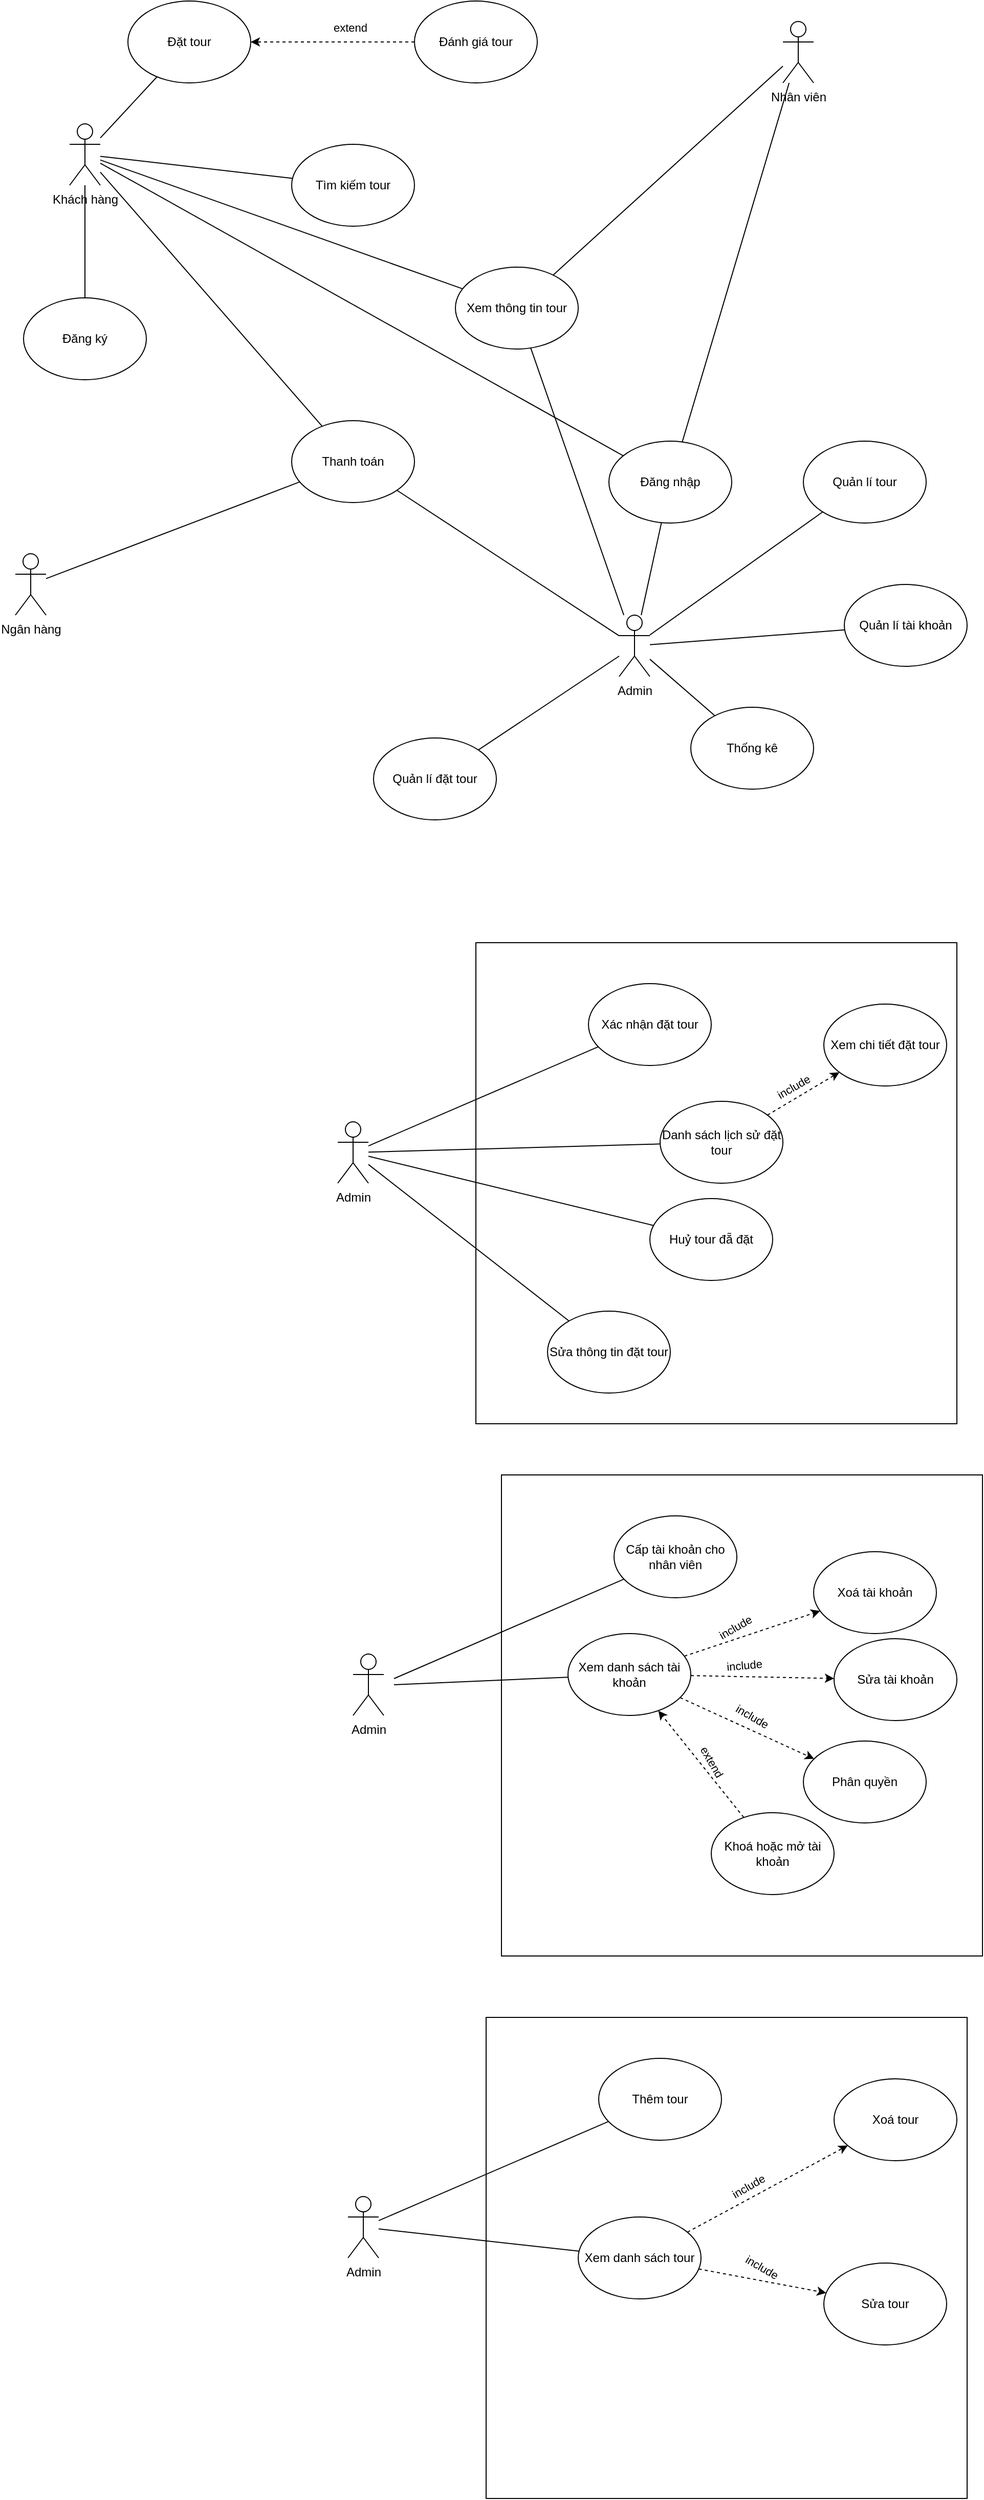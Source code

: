 <mxfile version="25.0.3">
  <diagram name="Trang-1" id="gnIFKvOJuoWw1lOpL-ZZ">
    <mxGraphModel grid="1" page="1" gridSize="10" guides="1" tooltips="1" connect="1" arrows="1" fold="1" pageScale="1" pageWidth="2339" pageHeight="3300" math="0" shadow="0">
      <root>
        <mxCell id="0" />
        <mxCell id="1" parent="0" />
        <mxCell id="7AMX3jtm55g2jYNaYmeq-1" value="Khách hàng" style="shape=umlActor;verticalLabelPosition=bottom;verticalAlign=top;html=1;outlineConnect=0;" vertex="1" parent="1">
          <mxGeometry x="203" y="170" width="30" height="60" as="geometry" />
        </mxCell>
        <mxCell id="7AMX3jtm55g2jYNaYmeq-2" value="Quản lí tài khoản" style="ellipse;whiteSpace=wrap;html=1;" vertex="1" parent="1">
          <mxGeometry x="960" y="620" width="120" height="80" as="geometry" />
        </mxCell>
        <mxCell id="7AMX3jtm55g2jYNaYmeq-4" value="Admin" style="shape=umlActor;verticalLabelPosition=bottom;verticalAlign=top;html=1;outlineConnect=0;" vertex="1" parent="1">
          <mxGeometry x="740" y="650" width="30" height="60" as="geometry" />
        </mxCell>
        <mxCell id="7AMX3jtm55g2jYNaYmeq-5" value="Nhân viên" style="shape=umlActor;verticalLabelPosition=bottom;verticalAlign=top;html=1;outlineConnect=0;" vertex="1" parent="1">
          <mxGeometry x="900" y="70" width="30" height="60" as="geometry" />
        </mxCell>
        <mxCell id="7AMX3jtm55g2jYNaYmeq-6" value="Ngân hàng" style="shape=umlActor;verticalLabelPosition=bottom;verticalAlign=top;html=1;outlineConnect=0;" vertex="1" parent="1">
          <mxGeometry x="150" y="590" width="30" height="60" as="geometry" />
        </mxCell>
        <mxCell id="7AMX3jtm55g2jYNaYmeq-10" value="Xem thông tin tour" style="ellipse;whiteSpace=wrap;html=1;" vertex="1" parent="1">
          <mxGeometry x="580" y="310" width="120" height="80" as="geometry" />
        </mxCell>
        <mxCell id="7AMX3jtm55g2jYNaYmeq-11" value="Đặt tour" style="ellipse;whiteSpace=wrap;html=1;" vertex="1" parent="1">
          <mxGeometry x="260" y="50" width="120" height="80" as="geometry" />
        </mxCell>
        <mxCell id="7AMX3jtm55g2jYNaYmeq-12" value="Quản lí tour" style="ellipse;whiteSpace=wrap;html=1;" vertex="1" parent="1">
          <mxGeometry x="920" y="480" width="120" height="80" as="geometry" />
        </mxCell>
        <mxCell id="7AMX3jtm55g2jYNaYmeq-13" value="Thống kê" style="ellipse;whiteSpace=wrap;html=1;" vertex="1" parent="1">
          <mxGeometry x="810" y="740" width="120" height="80" as="geometry" />
        </mxCell>
        <mxCell id="7AMX3jtm55g2jYNaYmeq-14" value="Thanh toán" style="ellipse;whiteSpace=wrap;html=1;" vertex="1" parent="1">
          <mxGeometry x="420" y="460" width="120" height="80" as="geometry" />
        </mxCell>
        <mxCell id="7AMX3jtm55g2jYNaYmeq-15" value="Quản lí đặt tour" style="ellipse;whiteSpace=wrap;html=1;" vertex="1" parent="1">
          <mxGeometry x="500" y="770" width="120" height="80" as="geometry" />
        </mxCell>
        <mxCell id="7AMX3jtm55g2jYNaYmeq-16" value="Đăng nhập" style="ellipse;whiteSpace=wrap;html=1;" vertex="1" parent="1">
          <mxGeometry x="730" y="480" width="120" height="80" as="geometry" />
        </mxCell>
        <mxCell id="7AMX3jtm55g2jYNaYmeq-18" value="Đánh giá tour" style="ellipse;whiteSpace=wrap;html=1;" vertex="1" parent="1">
          <mxGeometry x="540" y="50" width="120" height="80" as="geometry" />
        </mxCell>
        <mxCell id="7AMX3jtm55g2jYNaYmeq-19" value="Tìm kiếm tour&lt;span style=&quot;color: rgba(0, 0, 0, 0); font-family: monospace; font-size: 0px; text-align: start; text-wrap-mode: nowrap;&quot;&gt;%3CmxGraphModel%3E%3Croot%3E%3CmxCell%20id%3D%220%22%2F%3E%3CmxCell%20id%3D%221%22%20parent%3D%220%22%2F%3E%3CmxCell%20id%3D%222%22%20value%3D%22%C4%90%E1%BA%B7t%20tour%22%20style%3D%22ellipse%3BwhiteSpace%3Dwrap%3Bhtml%3D1%3B%22%20vertex%3D%221%22%20parent%3D%221%22%3E%3CmxGeometry%20x%3D%22630%22%20y%3D%22270%22%20width%3D%22120%22%20height%3D%2280%22%20as%3D%22geometry%22%2F%3E%3C%2FmxCell%3E%3C%2Froot%3E%3C%2FmxGraphModel%3E&lt;/span&gt;" style="ellipse;whiteSpace=wrap;html=1;" vertex="1" parent="1">
          <mxGeometry x="420" y="190" width="120" height="80" as="geometry" />
        </mxCell>
        <mxCell id="7AMX3jtm55g2jYNaYmeq-22" value="Đăng ký" style="ellipse;whiteSpace=wrap;html=1;" vertex="1" parent="1">
          <mxGeometry x="158" y="340" width="120" height="80" as="geometry" />
        </mxCell>
        <mxCell id="7AMX3jtm55g2jYNaYmeq-50" value="" style="endArrow=none;html=1;rounded=0;" edge="1" parent="1" source="7AMX3jtm55g2jYNaYmeq-6" target="7AMX3jtm55g2jYNaYmeq-14">
          <mxGeometry width="50" height="50" relative="1" as="geometry">
            <mxPoint x="540" y="490" as="sourcePoint" />
            <mxPoint x="590" y="440" as="targetPoint" />
          </mxGeometry>
        </mxCell>
        <mxCell id="7AMX3jtm55g2jYNaYmeq-51" value="" style="endArrow=none;html=1;rounded=0;" edge="1" parent="1" source="7AMX3jtm55g2jYNaYmeq-14" target="7AMX3jtm55g2jYNaYmeq-1">
          <mxGeometry width="50" height="50" relative="1" as="geometry">
            <mxPoint x="180" y="490" as="sourcePoint" />
            <mxPoint x="230" y="440" as="targetPoint" />
          </mxGeometry>
        </mxCell>
        <mxCell id="7AMX3jtm55g2jYNaYmeq-52" value="" style="endArrow=none;html=1;rounded=0;" edge="1" parent="1" source="7AMX3jtm55g2jYNaYmeq-22" target="7AMX3jtm55g2jYNaYmeq-1">
          <mxGeometry width="50" height="50" relative="1" as="geometry">
            <mxPoint x="540" y="490" as="sourcePoint" />
            <mxPoint x="590" y="440" as="targetPoint" />
          </mxGeometry>
        </mxCell>
        <mxCell id="7AMX3jtm55g2jYNaYmeq-53" value="" style="endArrow=none;html=1;rounded=0;" edge="1" parent="1" source="7AMX3jtm55g2jYNaYmeq-1" target="7AMX3jtm55g2jYNaYmeq-11">
          <mxGeometry width="50" height="50" relative="1" as="geometry">
            <mxPoint x="540" y="200" as="sourcePoint" />
            <mxPoint x="590" y="150" as="targetPoint" />
          </mxGeometry>
        </mxCell>
        <mxCell id="7AMX3jtm55g2jYNaYmeq-55" value="" style="endArrow=none;html=1;rounded=0;" edge="1" parent="1" source="7AMX3jtm55g2jYNaYmeq-1" target="7AMX3jtm55g2jYNaYmeq-19">
          <mxGeometry width="50" height="50" relative="1" as="geometry">
            <mxPoint x="540" y="490" as="sourcePoint" />
            <mxPoint x="590" y="440" as="targetPoint" />
          </mxGeometry>
        </mxCell>
        <mxCell id="7AMX3jtm55g2jYNaYmeq-56" value="" style="endArrow=none;html=1;rounded=0;" edge="1" parent="1" source="7AMX3jtm55g2jYNaYmeq-1" target="7AMX3jtm55g2jYNaYmeq-10">
          <mxGeometry width="50" height="50" relative="1" as="geometry">
            <mxPoint x="540" y="490" as="sourcePoint" />
            <mxPoint x="590" y="440" as="targetPoint" />
          </mxGeometry>
        </mxCell>
        <mxCell id="7AMX3jtm55g2jYNaYmeq-58" value="" style="endArrow=none;html=1;rounded=0;" edge="1" parent="1" source="7AMX3jtm55g2jYNaYmeq-5" target="7AMX3jtm55g2jYNaYmeq-10">
          <mxGeometry width="50" height="50" relative="1" as="geometry">
            <mxPoint x="540" y="490" as="sourcePoint" />
            <mxPoint x="590" y="440" as="targetPoint" />
          </mxGeometry>
        </mxCell>
        <mxCell id="7AMX3jtm55g2jYNaYmeq-59" value="" style="endArrow=none;html=1;rounded=0;" edge="1" parent="1" source="7AMX3jtm55g2jYNaYmeq-1" target="7AMX3jtm55g2jYNaYmeq-16">
          <mxGeometry width="50" height="50" relative="1" as="geometry">
            <mxPoint x="540" y="490" as="sourcePoint" />
            <mxPoint x="590" y="440" as="targetPoint" />
          </mxGeometry>
        </mxCell>
        <mxCell id="7AMX3jtm55g2jYNaYmeq-60" value="" style="endArrow=none;html=1;rounded=0;" edge="1" parent="1" source="7AMX3jtm55g2jYNaYmeq-16" target="7AMX3jtm55g2jYNaYmeq-5">
          <mxGeometry width="50" height="50" relative="1" as="geometry">
            <mxPoint x="540" y="490" as="sourcePoint" />
            <mxPoint x="590" y="440" as="targetPoint" />
          </mxGeometry>
        </mxCell>
        <mxCell id="7AMX3jtm55g2jYNaYmeq-62" value="" style="endArrow=none;html=1;rounded=0;" edge="1" parent="1" source="7AMX3jtm55g2jYNaYmeq-4" target="7AMX3jtm55g2jYNaYmeq-10">
          <mxGeometry width="50" height="50" relative="1" as="geometry">
            <mxPoint x="540" y="490" as="sourcePoint" />
            <mxPoint x="590" y="440" as="targetPoint" />
          </mxGeometry>
        </mxCell>
        <mxCell id="7AMX3jtm55g2jYNaYmeq-63" value="" style="endArrow=none;html=1;rounded=0;" edge="1" parent="1" source="7AMX3jtm55g2jYNaYmeq-4" target="7AMX3jtm55g2jYNaYmeq-16">
          <mxGeometry width="50" height="50" relative="1" as="geometry">
            <mxPoint x="540" y="490" as="sourcePoint" />
            <mxPoint x="590" y="440" as="targetPoint" />
          </mxGeometry>
        </mxCell>
        <mxCell id="7AMX3jtm55g2jYNaYmeq-64" value="" style="endArrow=none;html=1;rounded=0;" edge="1" parent="1" source="7AMX3jtm55g2jYNaYmeq-14" target="7AMX3jtm55g2jYNaYmeq-4">
          <mxGeometry width="50" height="50" relative="1" as="geometry">
            <mxPoint x="540" y="490" as="sourcePoint" />
            <mxPoint x="710" y="580" as="targetPoint" />
          </mxGeometry>
        </mxCell>
        <mxCell id="7AMX3jtm55g2jYNaYmeq-66" value="" style="endArrow=none;html=1;rounded=0;" edge="1" parent="1" source="7AMX3jtm55g2jYNaYmeq-12" target="7AMX3jtm55g2jYNaYmeq-4">
          <mxGeometry width="50" height="50" relative="1" as="geometry">
            <mxPoint x="540" y="490" as="sourcePoint" />
            <mxPoint x="590" y="440" as="targetPoint" />
          </mxGeometry>
        </mxCell>
        <mxCell id="7AMX3jtm55g2jYNaYmeq-68" value="" style="endArrow=none;html=1;rounded=0;" edge="1" parent="1" source="7AMX3jtm55g2jYNaYmeq-4" target="7AMX3jtm55g2jYNaYmeq-13">
          <mxGeometry width="50" height="50" relative="1" as="geometry">
            <mxPoint x="540" y="490" as="sourcePoint" />
            <mxPoint x="590" y="440" as="targetPoint" />
          </mxGeometry>
        </mxCell>
        <mxCell id="7AMX3jtm55g2jYNaYmeq-70" value="" style="endArrow=none;html=1;rounded=0;" edge="1" parent="1" source="7AMX3jtm55g2jYNaYmeq-2" target="7AMX3jtm55g2jYNaYmeq-4">
          <mxGeometry width="50" height="50" relative="1" as="geometry">
            <mxPoint x="560" y="510" as="sourcePoint" />
            <mxPoint x="610" y="460" as="targetPoint" />
          </mxGeometry>
        </mxCell>
        <mxCell id="7AMX3jtm55g2jYNaYmeq-73" value="" style="endArrow=none;html=1;rounded=0;" edge="1" parent="1" source="7AMX3jtm55g2jYNaYmeq-15" target="7AMX3jtm55g2jYNaYmeq-4">
          <mxGeometry width="50" height="50" relative="1" as="geometry">
            <mxPoint x="555" y="1191" as="sourcePoint" />
            <mxPoint x="743" y="710" as="targetPoint" />
          </mxGeometry>
        </mxCell>
        <mxCell id="KeoQv2RjLq5qJfcVeI9I-1" value="" style="whiteSpace=wrap;html=1;aspect=fixed;" vertex="1" parent="1">
          <mxGeometry x="600" y="970" width="470" height="470" as="geometry" />
        </mxCell>
        <mxCell id="KeoQv2RjLq5qJfcVeI9I-2" value="Admin" style="shape=umlActor;verticalLabelPosition=bottom;verticalAlign=top;html=1;outlineConnect=0;" vertex="1" parent="1">
          <mxGeometry x="465" y="1145" width="30" height="60" as="geometry" />
        </mxCell>
        <mxCell id="KeoQv2RjLq5qJfcVeI9I-4" value="Xác nhận đặt tour" style="ellipse;whiteSpace=wrap;html=1;" vertex="1" parent="1">
          <mxGeometry x="710" y="1010" width="120" height="80" as="geometry" />
        </mxCell>
        <mxCell id="KeoQv2RjLq5qJfcVeI9I-5" value="Danh sách lịch sử đặt tour" style="ellipse;whiteSpace=wrap;html=1;" vertex="1" parent="1">
          <mxGeometry x="780" y="1125" width="120" height="80" as="geometry" />
        </mxCell>
        <mxCell id="KeoQv2RjLq5qJfcVeI9I-7" value="" style="endArrow=none;html=1;rounded=0;" edge="1" parent="1" source="KeoQv2RjLq5qJfcVeI9I-2" target="KeoQv2RjLq5qJfcVeI9I-4">
          <mxGeometry width="50" height="50" relative="1" as="geometry">
            <mxPoint x="620" y="1150" as="sourcePoint" />
            <mxPoint x="670" y="1100" as="targetPoint" />
          </mxGeometry>
        </mxCell>
        <mxCell id="KeoQv2RjLq5qJfcVeI9I-8" value="" style="endArrow=none;html=1;rounded=0;" edge="1" parent="1" source="KeoQv2RjLq5qJfcVeI9I-2" target="KeoQv2RjLq5qJfcVeI9I-5">
          <mxGeometry width="50" height="50" relative="1" as="geometry">
            <mxPoint x="505" y="1176" as="sourcePoint" />
            <mxPoint x="686" y="1067" as="targetPoint" />
          </mxGeometry>
        </mxCell>
        <mxCell id="KeoQv2RjLq5qJfcVeI9I-26" value="Huỷ tour đẵ đặt" style="ellipse;whiteSpace=wrap;html=1;" vertex="1" parent="1">
          <mxGeometry x="770" y="1220" width="120" height="80" as="geometry" />
        </mxCell>
        <mxCell id="KeoQv2RjLq5qJfcVeI9I-27" value="Sửa thông tin đặt tour" style="ellipse;whiteSpace=wrap;html=1;" vertex="1" parent="1">
          <mxGeometry x="670" y="1330" width="120" height="80" as="geometry" />
        </mxCell>
        <mxCell id="KeoQv2RjLq5qJfcVeI9I-29" value="" style="endArrow=none;html=1;rounded=0;" edge="1" parent="1" source="KeoQv2RjLq5qJfcVeI9I-2" target="KeoQv2RjLq5qJfcVeI9I-26">
          <mxGeometry width="50" height="50" relative="1" as="geometry">
            <mxPoint x="620" y="1270" as="sourcePoint" />
            <mxPoint x="670" y="1220" as="targetPoint" />
          </mxGeometry>
        </mxCell>
        <mxCell id="KeoQv2RjLq5qJfcVeI9I-30" value="" style="endArrow=none;html=1;rounded=0;" edge="1" parent="1" source="KeoQv2RjLq5qJfcVeI9I-2" target="KeoQv2RjLq5qJfcVeI9I-27">
          <mxGeometry width="50" height="50" relative="1" as="geometry">
            <mxPoint x="620" y="1270" as="sourcePoint" />
            <mxPoint x="670" y="1220" as="targetPoint" />
          </mxGeometry>
        </mxCell>
        <mxCell id="KeoQv2RjLq5qJfcVeI9I-31" value="Xem chi tiết đặt tour" style="ellipse;whiteSpace=wrap;html=1;" vertex="1" parent="1">
          <mxGeometry x="940" y="1030" width="120" height="80" as="geometry" />
        </mxCell>
        <mxCell id="KeoQv2RjLq5qJfcVeI9I-32" value="" style="endArrow=classic;html=1;rounded=0;dashed=1;" edge="1" parent="1" source="KeoQv2RjLq5qJfcVeI9I-5" target="KeoQv2RjLq5qJfcVeI9I-31">
          <mxGeometry width="50" height="50" relative="1" as="geometry">
            <mxPoint x="620" y="1270" as="sourcePoint" />
            <mxPoint x="670" y="1220" as="targetPoint" />
          </mxGeometry>
        </mxCell>
        <mxCell id="KeoQv2RjLq5qJfcVeI9I-33" value="include" style="edgeLabel;html=1;align=center;verticalAlign=middle;resizable=0;points=[];rotation=-30;" connectable="0" vertex="1" parent="KeoQv2RjLq5qJfcVeI9I-32">
          <mxGeometry x="-0.204" y="-2" relative="1" as="geometry">
            <mxPoint x="-4" y="-13" as="offset" />
          </mxGeometry>
        </mxCell>
        <mxCell id="gFD3gZ6_1vJ-BwYEMqNf-13" value="" style="whiteSpace=wrap;html=1;aspect=fixed;" vertex="1" parent="1">
          <mxGeometry x="625" y="1490" width="470" height="470" as="geometry" />
        </mxCell>
        <mxCell id="gFD3gZ6_1vJ-BwYEMqNf-14" value="Cấp tài khoản cho nhân viên" style="ellipse;whiteSpace=wrap;html=1;" vertex="1" parent="1">
          <mxGeometry x="735" y="1530" width="120" height="80" as="geometry" />
        </mxCell>
        <mxCell id="gFD3gZ6_1vJ-BwYEMqNf-15" value="Xem danh sách tài khoản" style="ellipse;whiteSpace=wrap;html=1;" vertex="1" parent="1">
          <mxGeometry x="690" y="1645" width="120" height="80" as="geometry" />
        </mxCell>
        <mxCell id="gFD3gZ6_1vJ-BwYEMqNf-16" value="" style="endArrow=none;html=1;rounded=0;" edge="1" parent="1" target="gFD3gZ6_1vJ-BwYEMqNf-14">
          <mxGeometry width="50" height="50" relative="1" as="geometry">
            <mxPoint x="520" y="1689" as="sourcePoint" />
            <mxPoint x="695" y="1620" as="targetPoint" />
          </mxGeometry>
        </mxCell>
        <mxCell id="gFD3gZ6_1vJ-BwYEMqNf-17" value="" style="endArrow=none;html=1;rounded=0;" edge="1" parent="1" target="gFD3gZ6_1vJ-BwYEMqNf-15">
          <mxGeometry width="50" height="50" relative="1" as="geometry">
            <mxPoint x="520" y="1695" as="sourcePoint" />
            <mxPoint x="711" y="1587" as="targetPoint" />
          </mxGeometry>
        </mxCell>
        <mxCell id="gFD3gZ6_1vJ-BwYEMqNf-18" value="Phân quyền" style="ellipse;whiteSpace=wrap;html=1;" vertex="1" parent="1">
          <mxGeometry x="920" y="1750" width="120" height="80" as="geometry" />
        </mxCell>
        <mxCell id="gFD3gZ6_1vJ-BwYEMqNf-19" value="Khoá hoặc mở tài khoản" style="ellipse;whiteSpace=wrap;html=1;" vertex="1" parent="1">
          <mxGeometry x="830" y="1820" width="120" height="80" as="geometry" />
        </mxCell>
        <mxCell id="gFD3gZ6_1vJ-BwYEMqNf-22" value="Xoá tài khoản" style="ellipse;whiteSpace=wrap;html=1;" vertex="1" parent="1">
          <mxGeometry x="930" y="1565" width="120" height="80" as="geometry" />
        </mxCell>
        <mxCell id="gFD3gZ6_1vJ-BwYEMqNf-23" value="" style="endArrow=classic;html=1;rounded=0;dashed=1;" edge="1" parent="1" source="gFD3gZ6_1vJ-BwYEMqNf-15" target="gFD3gZ6_1vJ-BwYEMqNf-22">
          <mxGeometry width="50" height="50" relative="1" as="geometry">
            <mxPoint x="645" y="1790" as="sourcePoint" />
            <mxPoint x="695" y="1740" as="targetPoint" />
          </mxGeometry>
        </mxCell>
        <mxCell id="gFD3gZ6_1vJ-BwYEMqNf-24" value="include" style="edgeLabel;html=1;align=center;verticalAlign=middle;resizable=0;points=[];rotation=-30;" connectable="0" vertex="1" parent="gFD3gZ6_1vJ-BwYEMqNf-23">
          <mxGeometry x="-0.204" y="-2" relative="1" as="geometry">
            <mxPoint x="-4" y="-13" as="offset" />
          </mxGeometry>
        </mxCell>
        <mxCell id="gFD3gZ6_1vJ-BwYEMqNf-25" value="Admin" style="shape=umlActor;verticalLabelPosition=bottom;verticalAlign=top;html=1;outlineConnect=0;" vertex="1" parent="1">
          <mxGeometry x="480" y="1665" width="30" height="60" as="geometry" />
        </mxCell>
        <mxCell id="gFD3gZ6_1vJ-BwYEMqNf-27" value="Sửa tài khoản" style="ellipse;whiteSpace=wrap;html=1;" vertex="1" parent="1">
          <mxGeometry x="950" y="1650" width="120" height="80" as="geometry" />
        </mxCell>
        <mxCell id="gFD3gZ6_1vJ-BwYEMqNf-28" value="" style="endArrow=classic;html=1;rounded=0;dashed=1;" edge="1" parent="1" source="gFD3gZ6_1vJ-BwYEMqNf-15" target="gFD3gZ6_1vJ-BwYEMqNf-27">
          <mxGeometry width="50" height="50" relative="1" as="geometry">
            <mxPoint x="814" y="1677" as="sourcePoint" />
            <mxPoint x="946" y="1633" as="targetPoint" />
          </mxGeometry>
        </mxCell>
        <mxCell id="gFD3gZ6_1vJ-BwYEMqNf-29" value="include" style="edgeLabel;html=1;align=center;verticalAlign=middle;resizable=0;points=[];rotation=-5;" connectable="0" vertex="1" parent="gFD3gZ6_1vJ-BwYEMqNf-28">
          <mxGeometry x="-0.204" y="-2" relative="1" as="geometry">
            <mxPoint x="-4" y="-13" as="offset" />
          </mxGeometry>
        </mxCell>
        <mxCell id="gFD3gZ6_1vJ-BwYEMqNf-30" value="" style="endArrow=classic;html=1;rounded=0;dashed=1;" edge="1" parent="1" source="gFD3gZ6_1vJ-BwYEMqNf-15" target="gFD3gZ6_1vJ-BwYEMqNf-18">
          <mxGeometry width="50" height="50" relative="1" as="geometry">
            <mxPoint x="804.519" y="1719.998" as="sourcePoint" />
            <mxPoint x="935.475" y="1779.83" as="targetPoint" />
          </mxGeometry>
        </mxCell>
        <mxCell id="gFD3gZ6_1vJ-BwYEMqNf-31" value="include" style="edgeLabel;html=1;align=center;verticalAlign=middle;resizable=0;points=[];rotation=30;" connectable="0" vertex="1" parent="gFD3gZ6_1vJ-BwYEMqNf-30">
          <mxGeometry x="-0.204" y="-2" relative="1" as="geometry">
            <mxPoint x="19" y="-8" as="offset" />
          </mxGeometry>
        </mxCell>
        <mxCell id="gFD3gZ6_1vJ-BwYEMqNf-32" value="" style="endArrow=classic;html=1;rounded=0;dashed=1;" edge="1" parent="1" source="gFD3gZ6_1vJ-BwYEMqNf-19" target="gFD3gZ6_1vJ-BwYEMqNf-15">
          <mxGeometry width="50" height="50" relative="1" as="geometry">
            <mxPoint x="834" y="1697" as="sourcePoint" />
            <mxPoint x="966" y="1653" as="targetPoint" />
          </mxGeometry>
        </mxCell>
        <mxCell id="gFD3gZ6_1vJ-BwYEMqNf-33" value="extend" style="edgeLabel;html=1;align=center;verticalAlign=middle;resizable=0;points=[];rotation=60;" connectable="0" vertex="1" parent="gFD3gZ6_1vJ-BwYEMqNf-32">
          <mxGeometry x="-0.204" y="-2" relative="1" as="geometry">
            <mxPoint y="-12" as="offset" />
          </mxGeometry>
        </mxCell>
        <mxCell id="1Qu4DmAcdT47iRia6wyo-1" value="" style="endArrow=classic;html=1;rounded=0;dashed=1;" edge="1" parent="1" source="7AMX3jtm55g2jYNaYmeq-18" target="7AMX3jtm55g2jYNaYmeq-11">
          <mxGeometry width="50" height="50" relative="1" as="geometry">
            <mxPoint x="494" y="75" as="sourcePoint" />
            <mxPoint x="410" y="-30" as="targetPoint" />
          </mxGeometry>
        </mxCell>
        <mxCell id="1Qu4DmAcdT47iRia6wyo-2" value="extend" style="edgeLabel;html=1;align=center;verticalAlign=middle;resizable=0;points=[];rotation=0;" connectable="0" vertex="1" parent="1Qu4DmAcdT47iRia6wyo-1">
          <mxGeometry x="-0.204" y="-2" relative="1" as="geometry">
            <mxPoint y="-12" as="offset" />
          </mxGeometry>
        </mxCell>
        <mxCell id="cK2Vru4bfPYbz4dzpwC5-1" value="" style="whiteSpace=wrap;html=1;aspect=fixed;" vertex="1" parent="1">
          <mxGeometry x="610" y="2020" width="470" height="470" as="geometry" />
        </mxCell>
        <mxCell id="cK2Vru4bfPYbz4dzpwC5-2" value="Admin" style="shape=umlActor;verticalLabelPosition=bottom;verticalAlign=top;html=1;outlineConnect=0;" vertex="1" parent="1">
          <mxGeometry x="475" y="2195" width="30" height="60" as="geometry" />
        </mxCell>
        <mxCell id="cK2Vru4bfPYbz4dzpwC5-3" value="Thêm tour" style="ellipse;whiteSpace=wrap;html=1;" vertex="1" parent="1">
          <mxGeometry x="720" y="2060" width="120" height="80" as="geometry" />
        </mxCell>
        <mxCell id="cK2Vru4bfPYbz4dzpwC5-4" value="Xem danh sách tour" style="ellipse;whiteSpace=wrap;html=1;" vertex="1" parent="1">
          <mxGeometry x="700" y="2215" width="120" height="80" as="geometry" />
        </mxCell>
        <mxCell id="cK2Vru4bfPYbz4dzpwC5-5" value="" style="endArrow=none;html=1;rounded=0;" edge="1" parent="1" source="cK2Vru4bfPYbz4dzpwC5-2" target="cK2Vru4bfPYbz4dzpwC5-3">
          <mxGeometry width="50" height="50" relative="1" as="geometry">
            <mxPoint x="630" y="2200" as="sourcePoint" />
            <mxPoint x="680" y="2150" as="targetPoint" />
          </mxGeometry>
        </mxCell>
        <mxCell id="cK2Vru4bfPYbz4dzpwC5-6" value="" style="endArrow=none;html=1;rounded=0;" edge="1" parent="1" source="cK2Vru4bfPYbz4dzpwC5-2" target="cK2Vru4bfPYbz4dzpwC5-4">
          <mxGeometry width="50" height="50" relative="1" as="geometry">
            <mxPoint x="515" y="2226" as="sourcePoint" />
            <mxPoint x="696" y="2117" as="targetPoint" />
          </mxGeometry>
        </mxCell>
        <mxCell id="cK2Vru4bfPYbz4dzpwC5-8" value="Sửa tour" style="ellipse;whiteSpace=wrap;html=1;" vertex="1" parent="1">
          <mxGeometry x="940" y="2260" width="120" height="80" as="geometry" />
        </mxCell>
        <mxCell id="cK2Vru4bfPYbz4dzpwC5-11" value="Xoá tour" style="ellipse;whiteSpace=wrap;html=1;" vertex="1" parent="1">
          <mxGeometry x="950" y="2080" width="120" height="80" as="geometry" />
        </mxCell>
        <mxCell id="cK2Vru4bfPYbz4dzpwC5-12" value="" style="endArrow=classic;html=1;rounded=0;dashed=1;" edge="1" parent="1" source="cK2Vru4bfPYbz4dzpwC5-4" target="cK2Vru4bfPYbz4dzpwC5-11">
          <mxGeometry width="50" height="50" relative="1" as="geometry">
            <mxPoint x="630" y="2320" as="sourcePoint" />
            <mxPoint x="680" y="2270" as="targetPoint" />
          </mxGeometry>
        </mxCell>
        <mxCell id="cK2Vru4bfPYbz4dzpwC5-13" value="include" style="edgeLabel;html=1;align=center;verticalAlign=middle;resizable=0;points=[];rotation=-30;" connectable="0" vertex="1" parent="cK2Vru4bfPYbz4dzpwC5-12">
          <mxGeometry x="-0.204" y="-2" relative="1" as="geometry">
            <mxPoint x="-4" y="-13" as="offset" />
          </mxGeometry>
        </mxCell>
        <mxCell id="cK2Vru4bfPYbz4dzpwC5-14" value="" style="endArrow=classic;html=1;rounded=0;dashed=1;" edge="1" parent="1" source="cK2Vru4bfPYbz4dzpwC5-4" target="cK2Vru4bfPYbz4dzpwC5-8">
          <mxGeometry width="50" height="50" relative="1" as="geometry">
            <mxPoint x="905" y="2199" as="sourcePoint" />
            <mxPoint x="1220" y="2320" as="targetPoint" />
          </mxGeometry>
        </mxCell>
        <mxCell id="cK2Vru4bfPYbz4dzpwC5-15" value="include" style="edgeLabel;html=1;align=center;verticalAlign=middle;resizable=0;points=[];rotation=30;" connectable="0" vertex="1" parent="cK2Vru4bfPYbz4dzpwC5-14">
          <mxGeometry x="-0.204" y="-2" relative="1" as="geometry">
            <mxPoint x="12" y="-13" as="offset" />
          </mxGeometry>
        </mxCell>
      </root>
    </mxGraphModel>
  </diagram>
</mxfile>
